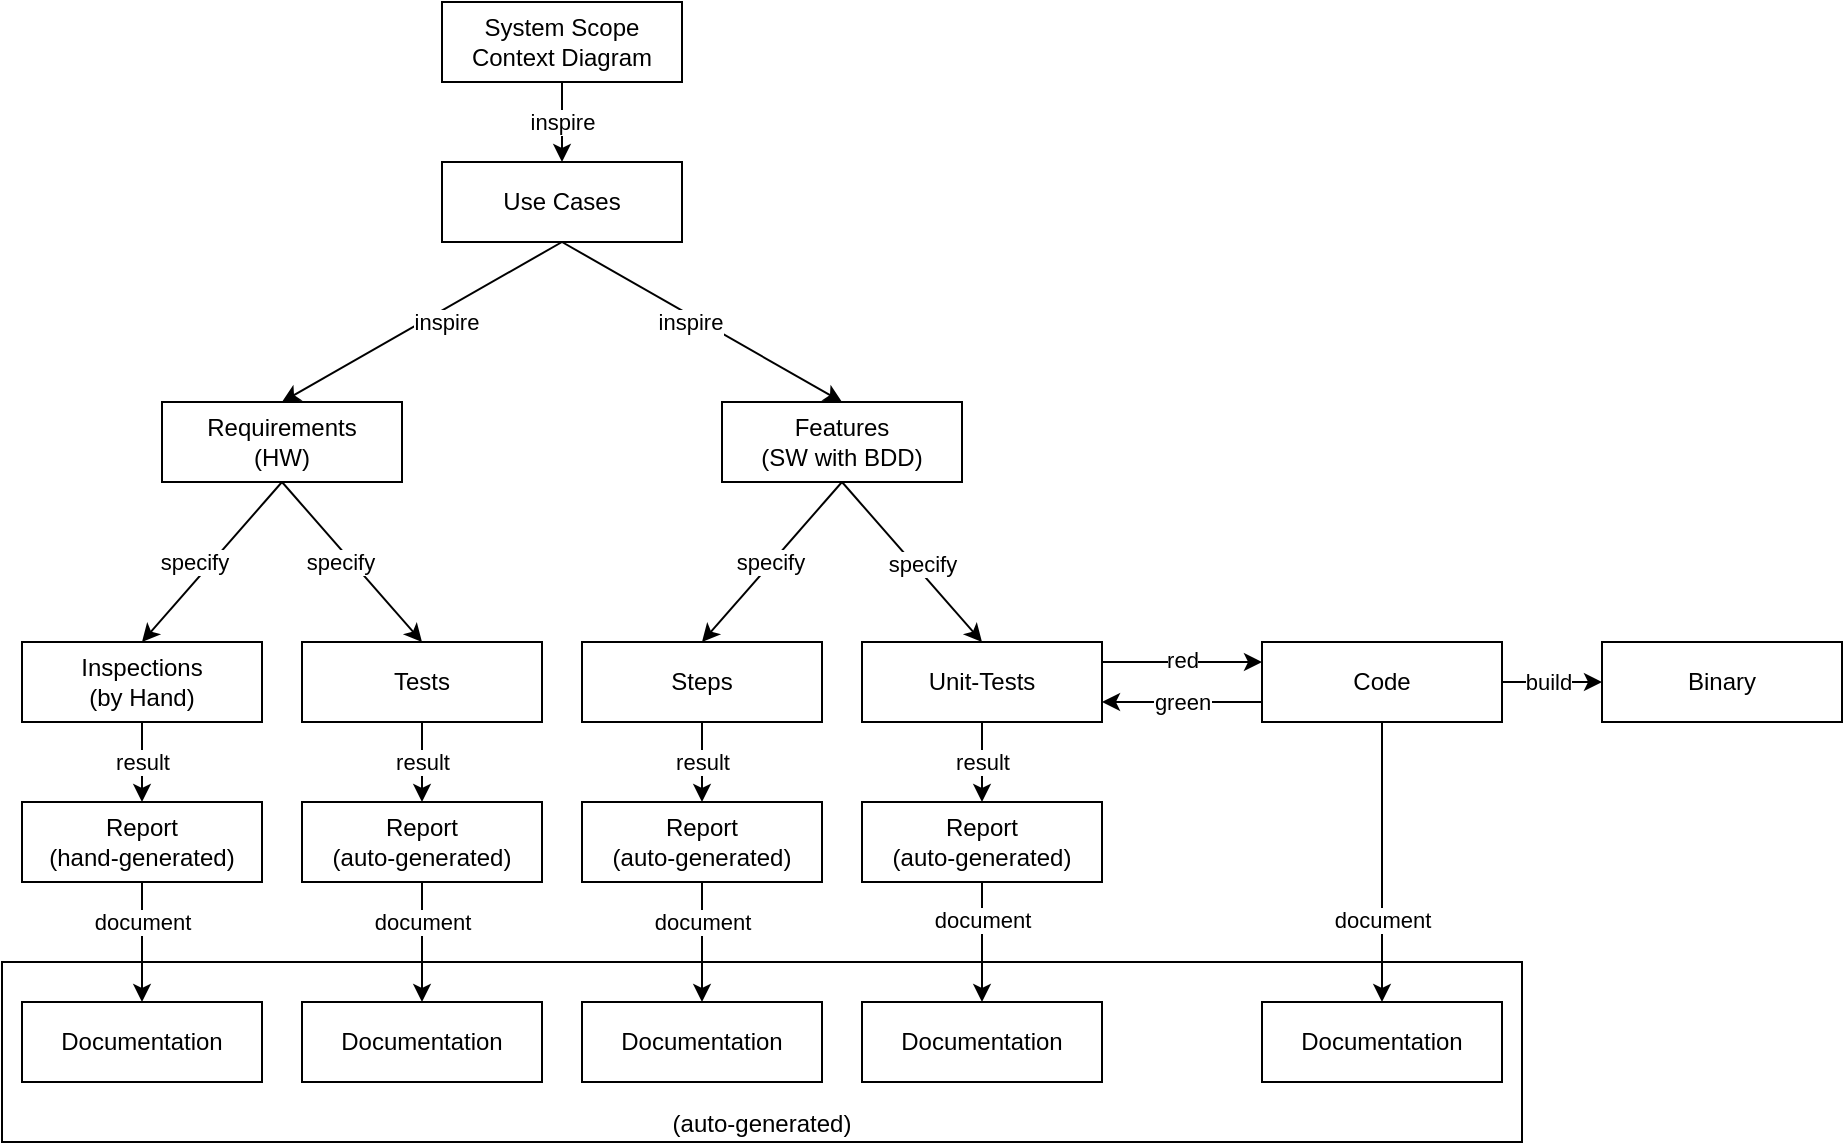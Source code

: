 <mxfile>
    <diagram name="Page-1" id="5f0bae14-7c28-e335-631c-24af17079c00">
        <mxGraphModel dx="668" dy="569" grid="1" gridSize="10" guides="1" tooltips="1" connect="1" arrows="1" fold="1" page="1" pageScale="1" pageWidth="1169" pageHeight="827" background="none" math="0" shadow="0">
            <root>
                <mxCell id="0"/>
                <mxCell id="1" parent="0"/>
                <mxCell id="52" value="(auto-generated)" style="rounded=0;whiteSpace=wrap;html=1;verticalAlign=bottom;" parent="1" vertex="1">
                    <mxGeometry x="60" y="480" width="760" height="90" as="geometry"/>
                </mxCell>
                <mxCell id="2" value="Use Cases" style="rounded=0;whiteSpace=wrap;html=1;" parent="1" vertex="1">
                    <mxGeometry x="280" y="80" width="120" height="40" as="geometry"/>
                </mxCell>
                <mxCell id="3" value="Requirements&lt;br&gt;(HW)" style="rounded=0;whiteSpace=wrap;html=1;" parent="1" vertex="1">
                    <mxGeometry x="140" y="200" width="120" height="40" as="geometry"/>
                </mxCell>
                <mxCell id="4" value="Features&lt;br&gt;(SW with BDD)" style="rounded=0;whiteSpace=wrap;html=1;" parent="1" vertex="1">
                    <mxGeometry x="420" y="200" width="120" height="40" as="geometry"/>
                </mxCell>
                <mxCell id="5" value="" style="endArrow=classic;html=1;entryX=0.5;entryY=0;entryDx=0;entryDy=0;exitX=0.5;exitY=1;exitDx=0;exitDy=0;" parent="1" source="2" target="3" edge="1">
                    <mxGeometry width="50" height="50" relative="1" as="geometry">
                        <mxPoint x="360" y="240" as="sourcePoint"/>
                        <mxPoint x="410" y="190" as="targetPoint"/>
                    </mxGeometry>
                </mxCell>
                <mxCell id="8" value="inspire" style="edgeLabel;html=1;align=center;verticalAlign=middle;resizable=0;points=[];" parent="5" vertex="1" connectable="0">
                    <mxGeometry x="-0.392" y="1" relative="1" as="geometry">
                        <mxPoint x="-16" y="15" as="offset"/>
                    </mxGeometry>
                </mxCell>
                <mxCell id="6" value="" style="endArrow=classic;html=1;entryX=0.5;entryY=0;entryDx=0;entryDy=0;exitX=0.5;exitY=1;exitDx=0;exitDy=0;" parent="1" source="2" target="4" edge="1">
                    <mxGeometry width="50" height="50" relative="1" as="geometry">
                        <mxPoint x="350" y="130" as="sourcePoint"/>
                        <mxPoint x="270" y="210" as="targetPoint"/>
                    </mxGeometry>
                </mxCell>
                <mxCell id="7" value="inspire" style="edgeLabel;html=1;align=center;verticalAlign=middle;resizable=0;points=[];" parent="6" vertex="1" connectable="0">
                    <mxGeometry x="-0.22" y="-1" relative="1" as="geometry">
                        <mxPoint x="10" y="8" as="offset"/>
                    </mxGeometry>
                </mxCell>
                <mxCell id="9" value="Steps" style="rounded=0;whiteSpace=wrap;html=1;" parent="1" vertex="1">
                    <mxGeometry x="350" y="320" width="120" height="40" as="geometry"/>
                </mxCell>
                <mxCell id="10" value="Inspections&lt;br&gt;(by Hand)" style="rounded=0;whiteSpace=wrap;html=1;" parent="1" vertex="1">
                    <mxGeometry x="70" y="320" width="120" height="40" as="geometry"/>
                </mxCell>
                <mxCell id="11" value="Report&lt;br&gt;(hand-generated)" style="rounded=0;whiteSpace=wrap;html=1;" parent="1" vertex="1">
                    <mxGeometry x="70" y="400" width="120" height="40" as="geometry"/>
                </mxCell>
                <mxCell id="12" value="Tests" style="rounded=0;whiteSpace=wrap;html=1;" parent="1" vertex="1">
                    <mxGeometry x="210" y="320" width="120" height="40" as="geometry"/>
                </mxCell>
                <mxCell id="13" value="Unit-Tests" style="rounded=0;whiteSpace=wrap;html=1;" parent="1" vertex="1">
                    <mxGeometry x="490" y="320" width="120" height="40" as="geometry"/>
                </mxCell>
                <mxCell id="14" value="Code" style="rounded=0;whiteSpace=wrap;html=1;" parent="1" vertex="1">
                    <mxGeometry x="690" y="320" width="120" height="40" as="geometry"/>
                </mxCell>
                <mxCell id="16" value="" style="endArrow=classic;html=1;exitX=1;exitY=0.25;exitDx=0;exitDy=0;entryX=0;entryY=0.25;entryDx=0;entryDy=0;" parent="1" source="13" target="14" edge="1">
                    <mxGeometry width="50" height="50" relative="1" as="geometry">
                        <mxPoint x="540" y="340" as="sourcePoint"/>
                        <mxPoint x="590" y="290" as="targetPoint"/>
                    </mxGeometry>
                </mxCell>
                <mxCell id="18" value="red" style="edgeLabel;html=1;align=center;verticalAlign=middle;resizable=0;points=[];" parent="16" vertex="1" connectable="0">
                    <mxGeometry x="-0.172" y="1" relative="1" as="geometry">
                        <mxPoint x="7" as="offset"/>
                    </mxGeometry>
                </mxCell>
                <mxCell id="17" value="" style="endArrow=classic;html=1;entryX=1;entryY=0.75;entryDx=0;entryDy=0;exitX=0;exitY=0.75;exitDx=0;exitDy=0;" parent="1" source="14" target="13" edge="1">
                    <mxGeometry width="50" height="50" relative="1" as="geometry">
                        <mxPoint x="760" y="430" as="sourcePoint"/>
                        <mxPoint x="780" y="453" as="targetPoint"/>
                    </mxGeometry>
                </mxCell>
                <mxCell id="19" value="green" style="edgeLabel;html=1;align=center;verticalAlign=middle;resizable=0;points=[];" parent="17" vertex="1" connectable="0">
                    <mxGeometry x="-0.431" y="3" relative="1" as="geometry">
                        <mxPoint x="-17" y="-3" as="offset"/>
                    </mxGeometry>
                </mxCell>
                <mxCell id="20" value="Documentation" style="rounded=0;whiteSpace=wrap;html=1;" parent="1" vertex="1">
                    <mxGeometry x="70" y="500" width="120" height="40" as="geometry"/>
                </mxCell>
                <mxCell id="21" value="Report&lt;br&gt;(auto-generated)" style="rounded=0;whiteSpace=wrap;html=1;" parent="1" vertex="1">
                    <mxGeometry x="210" y="400" width="120" height="40" as="geometry"/>
                </mxCell>
                <mxCell id="22" value="Report&lt;br&gt;(auto-generated)" style="rounded=0;whiteSpace=wrap;html=1;" parent="1" vertex="1">
                    <mxGeometry x="350" y="400" width="120" height="40" as="geometry"/>
                </mxCell>
                <mxCell id="23" value="Report&lt;br&gt;(auto-generated)" style="rounded=0;whiteSpace=wrap;html=1;" parent="1" vertex="1">
                    <mxGeometry x="490" y="400" width="120" height="40" as="geometry"/>
                </mxCell>
                <mxCell id="24" value="" style="endArrow=classic;html=1;entryX=0.5;entryY=0;entryDx=0;entryDy=0;exitX=0.5;exitY=1;exitDx=0;exitDy=0;" parent="1" source="3" target="10" edge="1">
                    <mxGeometry width="50" height="50" relative="1" as="geometry">
                        <mxPoint x="350" y="130" as="sourcePoint"/>
                        <mxPoint x="270" y="210" as="targetPoint"/>
                    </mxGeometry>
                </mxCell>
                <mxCell id="25" value="specify" style="edgeLabel;html=1;align=center;verticalAlign=middle;resizable=0;points=[];" parent="24" vertex="1" connectable="0">
                    <mxGeometry x="-0.392" y="1" relative="1" as="geometry">
                        <mxPoint x="-24" y="15" as="offset"/>
                    </mxGeometry>
                </mxCell>
                <mxCell id="27" value="" style="endArrow=classic;html=1;entryX=0.5;entryY=0;entryDx=0;entryDy=0;exitX=0.5;exitY=1;exitDx=0;exitDy=0;" parent="1" source="3" target="12" edge="1">
                    <mxGeometry width="50" height="50" relative="1" as="geometry">
                        <mxPoint x="270" y="250" as="sourcePoint"/>
                        <mxPoint x="150" y="330" as="targetPoint"/>
                    </mxGeometry>
                </mxCell>
                <mxCell id="28" value="specify" style="edgeLabel;html=1;align=center;verticalAlign=middle;resizable=0;points=[];" parent="27" vertex="1" connectable="0">
                    <mxGeometry x="-0.392" y="1" relative="1" as="geometry">
                        <mxPoint x="7" y="16" as="offset"/>
                    </mxGeometry>
                </mxCell>
                <mxCell id="29" value="" style="endArrow=classic;html=1;exitX=0.5;exitY=1;exitDx=0;exitDy=0;entryX=0.5;entryY=0;entryDx=0;entryDy=0;" parent="1" source="4" target="9" edge="1">
                    <mxGeometry width="50" height="50" relative="1" as="geometry">
                        <mxPoint x="410" y="330" as="sourcePoint"/>
                        <mxPoint x="460" y="280" as="targetPoint"/>
                    </mxGeometry>
                </mxCell>
                <mxCell id="30" value="specify" style="edgeLabel;html=1;align=center;verticalAlign=middle;resizable=0;points=[];" parent="29" vertex="1" connectable="0">
                    <mxGeometry x="0.28" y="1" relative="1" as="geometry">
                        <mxPoint x="8" y="-12" as="offset"/>
                    </mxGeometry>
                </mxCell>
                <mxCell id="31" value="" style="endArrow=classic;html=1;exitX=0.5;exitY=1;exitDx=0;exitDy=0;" parent="1" source="12" target="21" edge="1">
                    <mxGeometry width="50" height="50" relative="1" as="geometry">
                        <mxPoint x="410" y="410" as="sourcePoint"/>
                        <mxPoint x="460" y="360" as="targetPoint"/>
                    </mxGeometry>
                </mxCell>
                <mxCell id="33" value="result" style="edgeLabel;html=1;align=center;verticalAlign=middle;resizable=0;points=[];" parent="31" vertex="1" connectable="0">
                    <mxGeometry x="-0.351" y="-1" relative="1" as="geometry">
                        <mxPoint x="1" y="7" as="offset"/>
                    </mxGeometry>
                </mxCell>
                <mxCell id="32" value="result" style="endArrow=classic;html=1;exitX=0.5;exitY=1;exitDx=0;exitDy=0;entryX=0.5;entryY=0;entryDx=0;entryDy=0;" parent="1" source="10" target="11" edge="1">
                    <mxGeometry width="50" height="50" relative="1" as="geometry">
                        <mxPoint x="410" y="410" as="sourcePoint"/>
                        <mxPoint x="460" y="360" as="targetPoint"/>
                        <mxPoint as="offset"/>
                    </mxGeometry>
                </mxCell>
                <mxCell id="34" value="" style="endArrow=classic;html=1;exitX=0.5;exitY=1;exitDx=0;exitDy=0;" parent="1" source="9" target="22" edge="1">
                    <mxGeometry width="50" height="50" relative="1" as="geometry">
                        <mxPoint x="310" y="370" as="sourcePoint"/>
                        <mxPoint x="310" y="490" as="targetPoint"/>
                    </mxGeometry>
                </mxCell>
                <mxCell id="35" value="result" style="edgeLabel;html=1;align=center;verticalAlign=middle;resizable=0;points=[];" parent="34" vertex="1" connectable="0">
                    <mxGeometry x="-0.351" y="-1" relative="1" as="geometry">
                        <mxPoint x="1" y="7" as="offset"/>
                    </mxGeometry>
                </mxCell>
                <mxCell id="36" value="" style="endArrow=classic;html=1;entryX=0.5;entryY=0;entryDx=0;entryDy=0;exitX=0.5;exitY=1;exitDx=0;exitDy=0;" parent="1" source="4" target="13" edge="1">
                    <mxGeometry width="50" height="50" relative="1" as="geometry">
                        <mxPoint x="420" y="240" as="sourcePoint"/>
                        <mxPoint x="510" y="490" as="targetPoint"/>
                    </mxGeometry>
                </mxCell>
                <mxCell id="37" value="specify" style="edgeLabel;html=1;align=center;verticalAlign=middle;resizable=0;points=[];" parent="36" vertex="1" connectable="0">
                    <mxGeometry x="-0.351" y="-1" relative="1" as="geometry">
                        <mxPoint x="18" y="14" as="offset"/>
                    </mxGeometry>
                </mxCell>
                <mxCell id="38" value="result" style="endArrow=classic;html=1;exitX=0.5;exitY=1;exitDx=0;exitDy=0;" parent="1" source="13" target="23" edge="1">
                    <mxGeometry width="50" height="50" relative="1" as="geometry">
                        <mxPoint x="640" y="400" as="sourcePoint"/>
                        <mxPoint x="690" y="350" as="targetPoint"/>
                    </mxGeometry>
                </mxCell>
                <mxCell id="39" value="" style="endArrow=classic;html=1;exitX=0.5;exitY=1;exitDx=0;exitDy=0;" parent="1" source="14" target="51" edge="1">
                    <mxGeometry y="20" width="50" height="50" relative="1" as="geometry">
                        <mxPoint x="859.76" y="380" as="sourcePoint"/>
                        <mxPoint x="859.76" y="500" as="targetPoint"/>
                        <mxPoint as="offset"/>
                    </mxGeometry>
                </mxCell>
                <mxCell id="53" value="document" style="edgeLabel;html=1;align=center;verticalAlign=middle;resizable=0;points=[];" parent="39" vertex="1" connectable="0">
                    <mxGeometry x="-0.467" y="-1" relative="1" as="geometry">
                        <mxPoint x="1" y="61" as="offset"/>
                    </mxGeometry>
                </mxCell>
                <mxCell id="40" value="" style="endArrow=classic;html=1;exitX=0.5;exitY=1;exitDx=0;exitDy=0;" parent="1" source="23" target="50" edge="1">
                    <mxGeometry width="50" height="50" relative="1" as="geometry">
                        <mxPoint x="580" y="520" as="sourcePoint"/>
                        <mxPoint x="630" y="470" as="targetPoint"/>
                    </mxGeometry>
                </mxCell>
                <mxCell id="42" value="document" style="edgeLabel;html=1;align=center;verticalAlign=middle;resizable=0;points=[];" parent="40" vertex="1" connectable="0">
                    <mxGeometry x="-0.244" y="1" relative="1" as="geometry">
                        <mxPoint x="-1" y="-4" as="offset"/>
                    </mxGeometry>
                </mxCell>
                <mxCell id="41" value="" style="endArrow=classic;html=1;exitX=0.5;exitY=1;exitDx=0;exitDy=0;" parent="1" source="22" target="49" edge="1">
                    <mxGeometry width="50" height="50" relative="1" as="geometry">
                        <mxPoint x="670" y="530" as="sourcePoint"/>
                        <mxPoint x="720.0" y="570" as="targetPoint"/>
                    </mxGeometry>
                </mxCell>
                <mxCell id="43" value="document" style="edgeLabel;html=1;align=center;verticalAlign=middle;resizable=0;points=[];" parent="41" vertex="1" connectable="0">
                    <mxGeometry x="-0.467" relative="1" as="geometry">
                        <mxPoint y="4" as="offset"/>
                    </mxGeometry>
                </mxCell>
                <mxCell id="44" value="" style="endArrow=classic;html=1;exitX=0.5;exitY=1;exitDx=0;exitDy=0;" parent="1" source="21" target="48" edge="1">
                    <mxGeometry width="50" height="50" relative="1" as="geometry">
                        <mxPoint x="510" y="530" as="sourcePoint"/>
                        <mxPoint x="510" y="570" as="targetPoint"/>
                    </mxGeometry>
                </mxCell>
                <mxCell id="45" value="document" style="edgeLabel;html=1;align=center;verticalAlign=middle;resizable=0;points=[];" parent="44" vertex="1" connectable="0">
                    <mxGeometry x="-0.467" relative="1" as="geometry">
                        <mxPoint y="4" as="offset"/>
                    </mxGeometry>
                </mxCell>
                <mxCell id="46" value="" style="endArrow=classic;html=1;exitX=0.5;exitY=1;exitDx=0;exitDy=0;entryX=0.5;entryY=0;entryDx=0;entryDy=0;" parent="1" source="11" target="20" edge="1">
                    <mxGeometry width="50" height="50" relative="1" as="geometry">
                        <mxPoint x="310" y="530" as="sourcePoint"/>
                        <mxPoint x="300.0" y="570" as="targetPoint"/>
                    </mxGeometry>
                </mxCell>
                <mxCell id="47" value="document" style="edgeLabel;html=1;align=center;verticalAlign=middle;resizable=0;points=[];" parent="46" vertex="1" connectable="0">
                    <mxGeometry x="-0.467" relative="1" as="geometry">
                        <mxPoint y="4" as="offset"/>
                    </mxGeometry>
                </mxCell>
                <mxCell id="48" value="Documentation" style="rounded=0;whiteSpace=wrap;html=1;" parent="1" vertex="1">
                    <mxGeometry x="210" y="500" width="120" height="40" as="geometry"/>
                </mxCell>
                <mxCell id="49" value="Documentation" style="rounded=0;whiteSpace=wrap;html=1;" parent="1" vertex="1">
                    <mxGeometry x="350" y="500" width="120" height="40" as="geometry"/>
                </mxCell>
                <mxCell id="50" value="Documentation" style="rounded=0;whiteSpace=wrap;html=1;" parent="1" vertex="1">
                    <mxGeometry x="490" y="500" width="120" height="40" as="geometry"/>
                </mxCell>
                <mxCell id="51" value="Documentation" style="rounded=0;whiteSpace=wrap;html=1;" parent="1" vertex="1">
                    <mxGeometry x="690" y="500" width="120" height="40" as="geometry"/>
                </mxCell>
                <mxCell id="54" value="Binary" style="rounded=0;whiteSpace=wrap;html=1;" parent="1" vertex="1">
                    <mxGeometry x="860" y="320" width="120" height="40" as="geometry"/>
                </mxCell>
                <mxCell id="55" value="" style="endArrow=classic;html=1;exitX=1;exitY=0.5;exitDx=0;exitDy=0;entryX=0;entryY=0.5;entryDx=0;entryDy=0;" parent="1" source="14" target="54" edge="1">
                    <mxGeometry y="20" width="50" height="50" relative="1" as="geometry">
                        <mxPoint x="760" y="370.0" as="sourcePoint"/>
                        <mxPoint x="760" y="510.0" as="targetPoint"/>
                        <mxPoint as="offset"/>
                    </mxGeometry>
                </mxCell>
                <mxCell id="57" value="build" style="edgeLabel;html=1;align=center;verticalAlign=middle;resizable=0;points=[];" parent="55" vertex="1" connectable="0">
                    <mxGeometry x="-0.439" y="1" relative="1" as="geometry">
                        <mxPoint x="9" y="1" as="offset"/>
                    </mxGeometry>
                </mxCell>
                <mxCell id="58" value="System Scope&lt;br&gt;Context Diagram" style="rounded=0;whiteSpace=wrap;html=1;" vertex="1" parent="1">
                    <mxGeometry x="280" width="120" height="40" as="geometry"/>
                </mxCell>
                <mxCell id="59" value="" style="endArrow=classic;html=1;entryX=0.5;entryY=0;entryDx=0;entryDy=0;exitX=0.5;exitY=1;exitDx=0;exitDy=0;" edge="1" parent="1" source="58" target="2">
                    <mxGeometry width="50" height="50" relative="1" as="geometry">
                        <mxPoint x="350.0" y="130" as="sourcePoint"/>
                        <mxPoint x="490" y="210" as="targetPoint"/>
                    </mxGeometry>
                </mxCell>
                <mxCell id="60" value="inspire" style="edgeLabel;html=1;align=center;verticalAlign=middle;resizable=0;points=[];" vertex="1" connectable="0" parent="59">
                    <mxGeometry x="-0.22" y="-1" relative="1" as="geometry">
                        <mxPoint x="1" y="4" as="offset"/>
                    </mxGeometry>
                </mxCell>
            </root>
        </mxGraphModel>
    </diagram>
</mxfile>